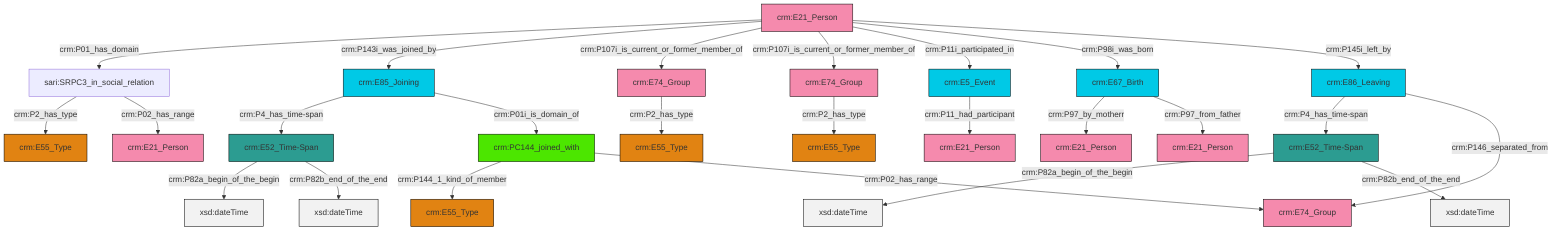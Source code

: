 graph TD
classDef Literal fill:#f2f2f2,stroke:#000000;
classDef CRM_Entity fill:#FFFFFF,stroke:#000000;
classDef Temporal_Entity fill:#00C9E6, stroke:#000000;
classDef Type fill:#E18312, stroke:#000000;
classDef Time-Span fill:#2C9C91, stroke:#000000;
classDef Appellation fill:#FFEB7F, stroke:#000000;
classDef Place fill:#008836, stroke:#000000;
classDef Persistent_Item fill:#B266B2, stroke:#000000;
classDef Conceptual_Object fill:#FFD700, stroke:#000000;
classDef Physical_Thing fill:#D2B48C, stroke:#000000;
classDef Actor fill:#f58aad, stroke:#000000;
classDef PC_Classes fill:#4ce600, stroke:#000000;
classDef Multi fill:#cccccc,stroke:#000000;

4["crm:E85_Joining"]:::Temporal_Entity -->|crm:P4_has_time-span| 5["crm:E52_Time-Span"]:::Time-Span
0["crm:E52_Time-Span"]:::Time-Span -->|crm:P82a_begin_of_the_begin| 6[xsd:dateTime]:::Literal
9["crm:E21_Person"]:::Actor -->|crm:P01_has_domain| 10["sari:SRPC3_in_social_relation"]:::Default
9["crm:E21_Person"]:::Actor -->|crm:P143i_was_joined_by| 4["crm:E85_Joining"]:::Temporal_Entity
14["crm:PC144_joined_with"]:::PC_Classes -->|crm:P144_1_kind_of_member| 16["crm:E55_Type"]:::Type
18["crm:E5_Event"]:::Temporal_Entity -->|crm:P11_had_participant| 19["crm:E21_Person"]:::Actor
0["crm:E52_Time-Span"]:::Time-Span -->|crm:P82b_end_of_the_end| 20[xsd:dateTime]:::Literal
4["crm:E85_Joining"]:::Temporal_Entity -->|crm:P01i_is_domain_of| 14["crm:PC144_joined_with"]:::PC_Classes
5["crm:E52_Time-Span"]:::Time-Span -->|crm:P82a_begin_of_the_begin| 21[xsd:dateTime]:::Literal
10["sari:SRPC3_in_social_relation"]:::Default -->|crm:P2_has_type| 2["crm:E55_Type"]:::Type
9["crm:E21_Person"]:::Actor -->|crm:P107i_is_current_or_former_member_of| 22["crm:E74_Group"]:::Actor
9["crm:E21_Person"]:::Actor -->|crm:P107i_is_current_or_former_member_of| 7["crm:E74_Group"]:::Actor
7["crm:E74_Group"]:::Actor -->|crm:P2_has_type| 27["crm:E55_Type"]:::Type
10["sari:SRPC3_in_social_relation"]:::Default -->|crm:P02_has_range| 30["crm:E21_Person"]:::Actor
14["crm:PC144_joined_with"]:::PC_Classes -->|crm:P02_has_range| 25["crm:E74_Group"]:::Actor
5["crm:E52_Time-Span"]:::Time-Span -->|crm:P82b_end_of_the_end| 31[xsd:dateTime]:::Literal
9["crm:E21_Person"]:::Actor -->|crm:P11i_participated_in| 18["crm:E5_Event"]:::Temporal_Entity
23["crm:E67_Birth"]:::Temporal_Entity -->|crm:P97_by_motherr| 28["crm:E21_Person"]:::Actor
22["crm:E74_Group"]:::Actor -->|crm:P2_has_type| 32["crm:E55_Type"]:::Type
36["crm:E86_Leaving"]:::Temporal_Entity -->|crm:P4_has_time-span| 0["crm:E52_Time-Span"]:::Time-Span
9["crm:E21_Person"]:::Actor -->|crm:P98i_was_born| 23["crm:E67_Birth"]:::Temporal_Entity
9["crm:E21_Person"]:::Actor -->|crm:P145i_left_by| 36["crm:E86_Leaving"]:::Temporal_Entity
23["crm:E67_Birth"]:::Temporal_Entity -->|crm:P97_from_father| 12["crm:E21_Person"]:::Actor
36["crm:E86_Leaving"]:::Temporal_Entity -->|crm:P146_separated_from| 25["crm:E74_Group"]:::Actor